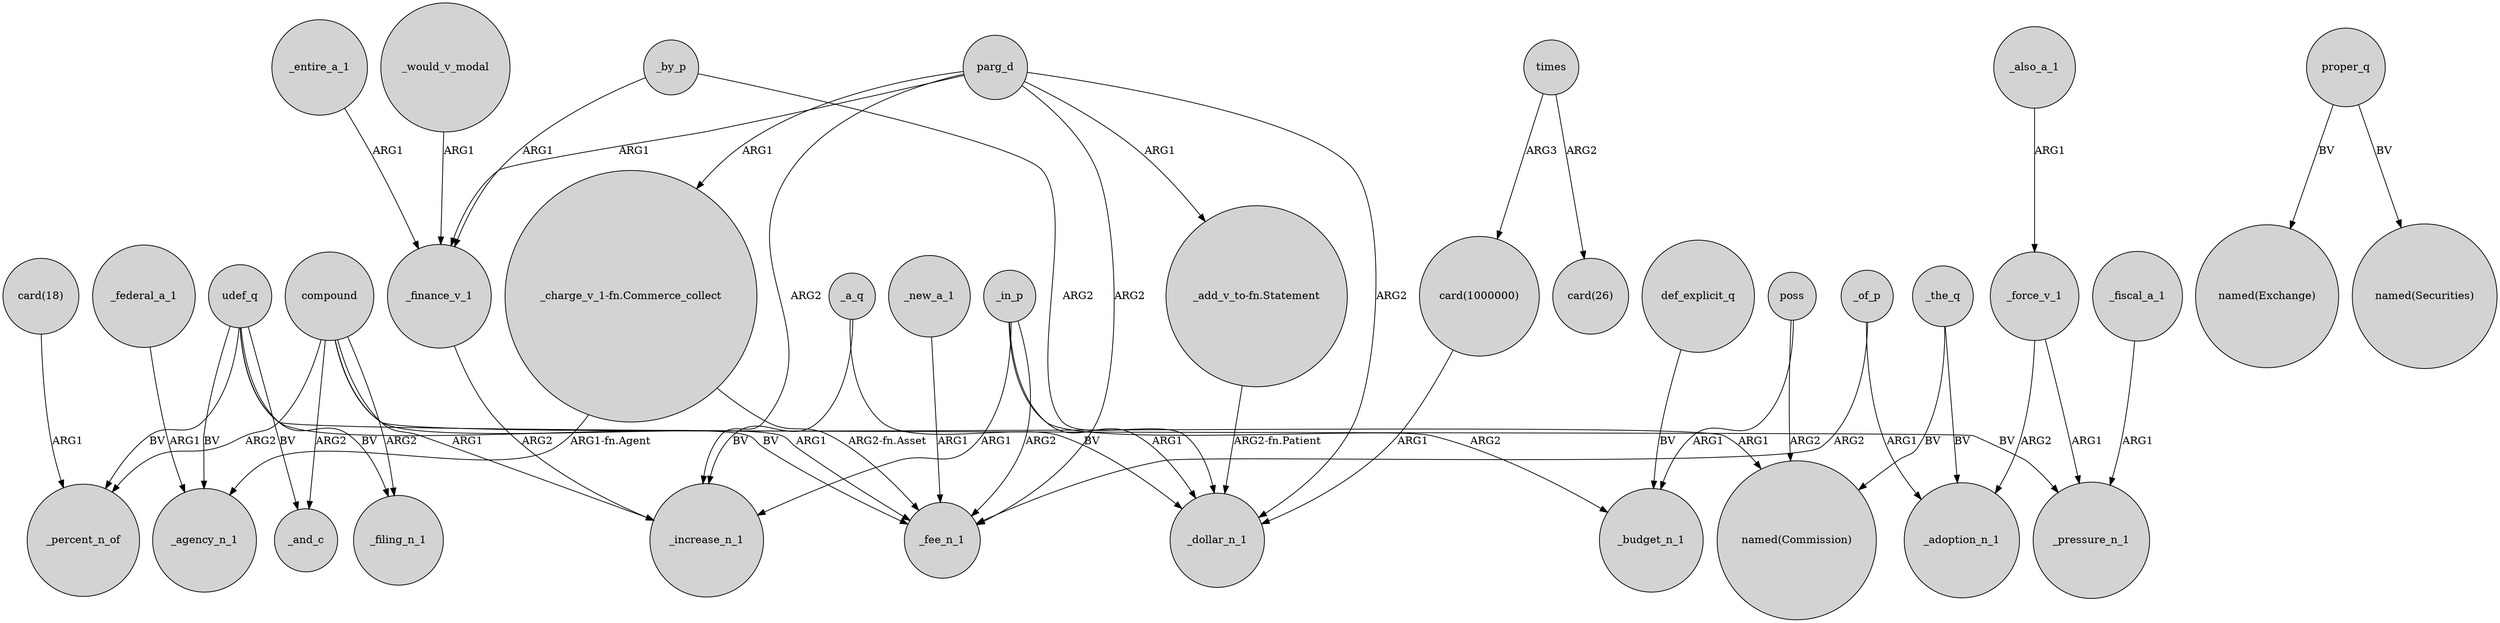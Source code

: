 digraph {
	node [shape=circle style=filled]
	udef_q -> _pressure_n_1 [label=BV]
	_new_a_1 -> _fee_n_1 [label=ARG1]
	"card(1000000)" -> _dollar_n_1 [label=ARG1]
	_a_q -> _increase_n_1 [label=BV]
	udef_q -> _filing_n_1 [label=BV]
	udef_q -> _fee_n_1 [label=BV]
	"card(18)" -> _percent_n_of [label=ARG1]
	compound -> "named(Commission)" [label=ARG1]
	_would_v_modal -> _finance_v_1 [label=ARG1]
	def_explicit_q -> _budget_n_1 [label=BV]
	_entire_a_1 -> _finance_v_1 [label=ARG1]
	times -> "card(26)" [label=ARG2]
	_of_p -> _adoption_n_1 [label=ARG1]
	parg_d -> "_charge_v_1-fn.Commerce_collect" [label=ARG1]
	_force_v_1 -> _pressure_n_1 [label=ARG1]
	parg_d -> "_add_v_to-fn.Statement" [label=ARG1]
	proper_q -> "named(Exchange)" [label=BV]
	"_charge_v_1-fn.Commerce_collect" -> _agency_n_1 [label="ARG1-fn.Agent"]
	compound -> _percent_n_of [label=ARG2]
	"_add_v_to-fn.Statement" -> _dollar_n_1 [label="ARG2-fn.Patient"]
	_force_v_1 -> _adoption_n_1 [label=ARG2]
	_a_q -> _dollar_n_1 [label=BV]
	_also_a_1 -> _force_v_1 [label=ARG1]
	compound -> _and_c [label=ARG2]
	poss -> _budget_n_1 [label=ARG1]
	parg_d -> _finance_v_1 [label=ARG1]
	_by_p -> _dollar_n_1 [label=ARG2]
	_the_q -> _adoption_n_1 [label=BV]
	times -> "card(1000000)" [label=ARG3]
	parg_d -> _increase_n_1 [label=ARG2]
	"_charge_v_1-fn.Commerce_collect" -> _fee_n_1 [label="ARG2-fn.Asset"]
	parg_d -> _fee_n_1 [label=ARG2]
	proper_q -> "named(Securities)" [label=BV]
	udef_q -> _agency_n_1 [label=BV]
	_finance_v_1 -> _increase_n_1 [label=ARG2]
	_federal_a_1 -> _agency_n_1 [label=ARG1]
	_in_p -> _budget_n_1 [label=ARG2]
	poss -> "named(Commission)" [label=ARG2]
	_by_p -> _finance_v_1 [label=ARG1]
	_in_p -> _fee_n_1 [label=ARG2]
	parg_d -> _dollar_n_1 [label=ARG2]
	_in_p -> _dollar_n_1 [label=ARG1]
	compound -> _increase_n_1 [label=ARG1]
	_of_p -> _fee_n_1 [label=ARG2]
	compound -> _filing_n_1 [label=ARG2]
	udef_q -> _percent_n_of [label=BV]
	udef_q -> _and_c [label=BV]
	_fiscal_a_1 -> _pressure_n_1 [label=ARG1]
	_in_p -> _increase_n_1 [label=ARG1]
	compound -> _fee_n_1 [label=ARG1]
	_the_q -> "named(Commission)" [label=BV]
}

